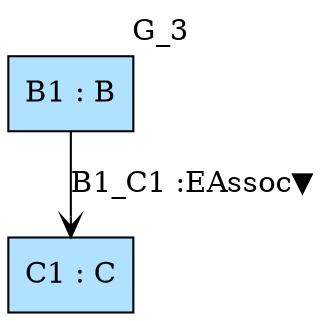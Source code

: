 digraph {graph[label=G_3,labelloc=tl,labelfontsize=12];
"B1"[shape=box,fillcolor=lightskyblue1,style = filled,label="B1 : B"];
"C1"[shape=box,fillcolor=lightskyblue1,style = filled,label="C1 : C"];

"B1"->"C1"[label="B1_C1 :EAssoc▼",arrowhead=vee];
}